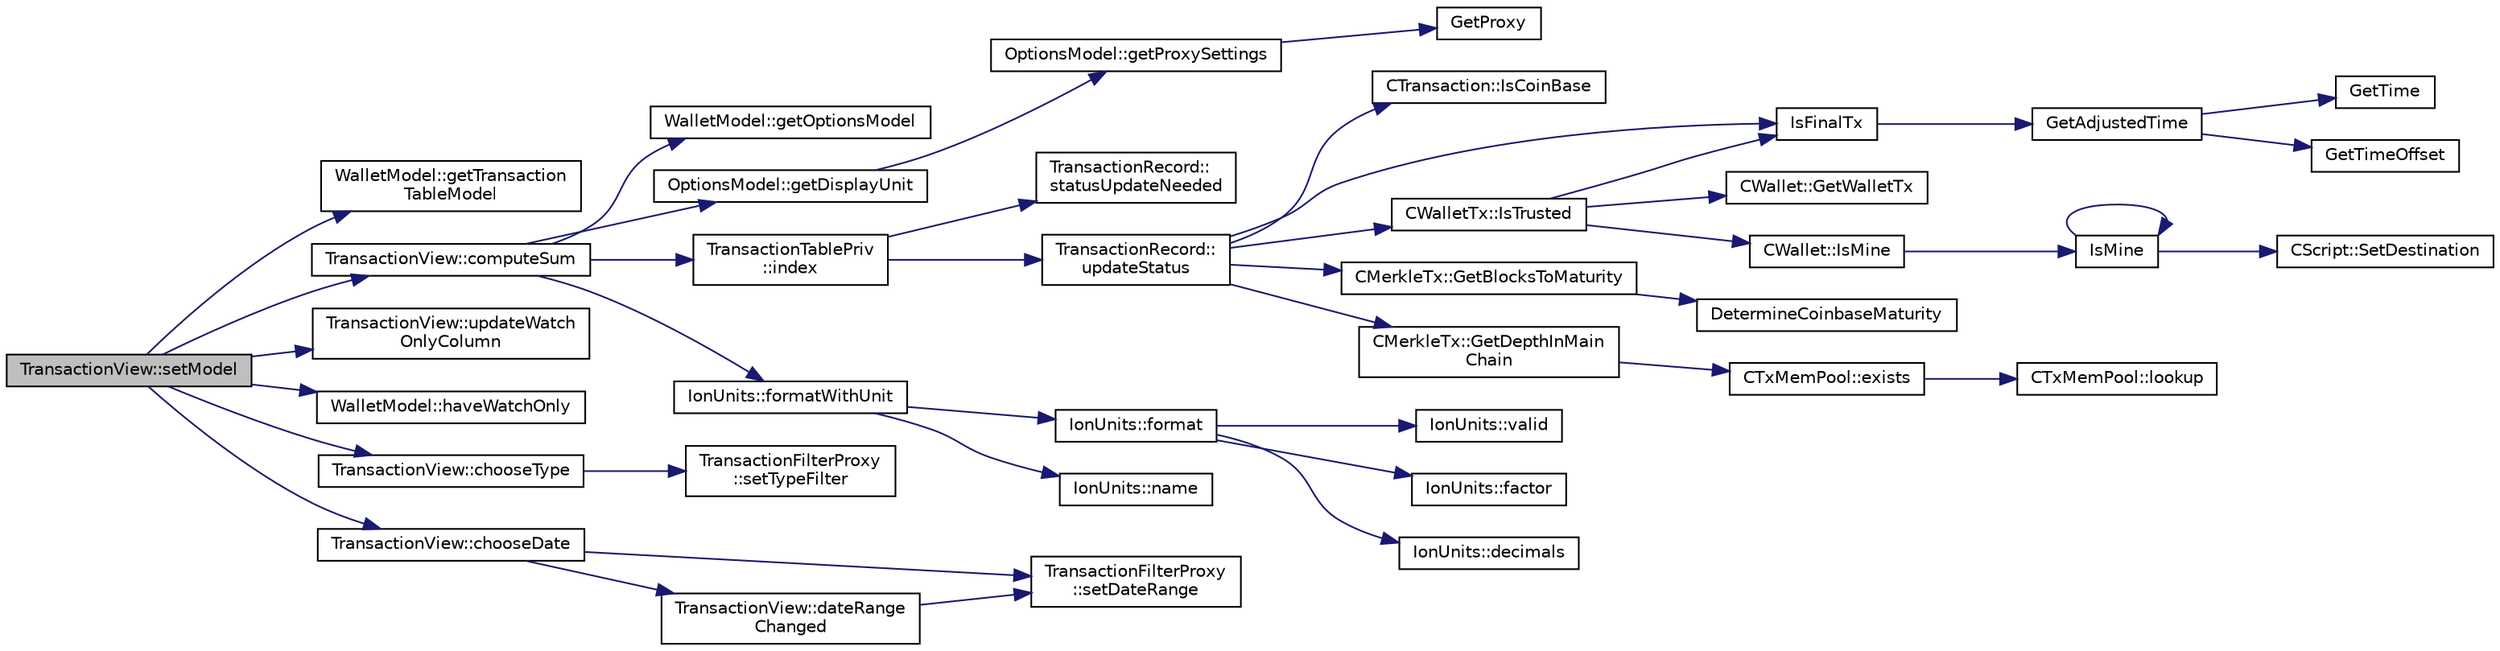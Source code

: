 digraph "TransactionView::setModel"
{
  edge [fontname="Helvetica",fontsize="10",labelfontname="Helvetica",labelfontsize="10"];
  node [fontname="Helvetica",fontsize="10",shape=record];
  rankdir="LR";
  Node268 [label="TransactionView::setModel",height=0.2,width=0.4,color="black", fillcolor="grey75", style="filled", fontcolor="black"];
  Node268 -> Node269 [color="midnightblue",fontsize="10",style="solid",fontname="Helvetica"];
  Node269 [label="WalletModel::getTransaction\lTableModel",height=0.2,width=0.4,color="black", fillcolor="white", style="filled",URL="$d4/d27/class_wallet_model.html#afe9f7d149f1e8335033c69dab1dc277d"];
  Node268 -> Node270 [color="midnightblue",fontsize="10",style="solid",fontname="Helvetica"];
  Node270 [label="TransactionView::computeSum",height=0.2,width=0.4,color="black", fillcolor="white", style="filled",URL="$d2/d2c/class_transaction_view.html#abb2ea48a61bb12a0dda9d63952adc50e",tooltip="Compute sum of all selected transactions. "];
  Node270 -> Node271 [color="midnightblue",fontsize="10",style="solid",fontname="Helvetica"];
  Node271 [label="WalletModel::getOptionsModel",height=0.2,width=0.4,color="black", fillcolor="white", style="filled",URL="$d4/d27/class_wallet_model.html#a96d53e56b3f8f07537ea2523f7a7d300"];
  Node270 -> Node272 [color="midnightblue",fontsize="10",style="solid",fontname="Helvetica"];
  Node272 [label="OptionsModel::getDisplayUnit",height=0.2,width=0.4,color="black", fillcolor="white", style="filled",URL="$da/d1f/class_options_model.html#a3b6e4d4ef42be3aaba315b8cd14f468e"];
  Node272 -> Node273 [color="midnightblue",fontsize="10",style="solid",fontname="Helvetica"];
  Node273 [label="OptionsModel::getProxySettings",height=0.2,width=0.4,color="black", fillcolor="white", style="filled",URL="$da/d1f/class_options_model.html#a0fa582a801df3753c2c50840c40bb350"];
  Node273 -> Node274 [color="midnightblue",fontsize="10",style="solid",fontname="Helvetica"];
  Node274 [label="GetProxy",height=0.2,width=0.4,color="black", fillcolor="white", style="filled",URL="$d0/d0e/netbase_8cpp.html#a4e67b39fc1769663260d791d2f4d049d"];
  Node270 -> Node275 [color="midnightblue",fontsize="10",style="solid",fontname="Helvetica"];
  Node275 [label="TransactionTablePriv\l::index",height=0.2,width=0.4,color="black", fillcolor="white", style="filled",URL="$d2/ddb/class_transaction_table_priv.html#ac692aa6aa7820e80accc971c70e0fae5"];
  Node275 -> Node276 [color="midnightblue",fontsize="10",style="solid",fontname="Helvetica"];
  Node276 [label="TransactionRecord::\lstatusUpdateNeeded",height=0.2,width=0.4,color="black", fillcolor="white", style="filled",URL="$d1/da7/class_transaction_record.html#aaca6757b7b300151694021be6af18d11",tooltip="Return whether a status update is needed. "];
  Node275 -> Node277 [color="midnightblue",fontsize="10",style="solid",fontname="Helvetica"];
  Node277 [label="TransactionRecord::\lupdateStatus",height=0.2,width=0.4,color="black", fillcolor="white", style="filled",URL="$d1/da7/class_transaction_record.html#a9b643dd885a790ae511705a1446556be",tooltip="Update status from core wallet tx. "];
  Node277 -> Node278 [color="midnightblue",fontsize="10",style="solid",fontname="Helvetica"];
  Node278 [label="CTransaction::IsCoinBase",height=0.2,width=0.4,color="black", fillcolor="white", style="filled",URL="$df/d43/class_c_transaction.html#a96256e8ac1bf79ad9c057e48c41132dd"];
  Node277 -> Node279 [color="midnightblue",fontsize="10",style="solid",fontname="Helvetica"];
  Node279 [label="CWalletTx::IsTrusted",height=0.2,width=0.4,color="black", fillcolor="white", style="filled",URL="$d6/d53/class_c_wallet_tx.html#a71efb0d5b5def8ae00a1d74b8741bfcb"];
  Node279 -> Node280 [color="midnightblue",fontsize="10",style="solid",fontname="Helvetica"];
  Node280 [label="IsFinalTx",height=0.2,width=0.4,color="black", fillcolor="white", style="filled",URL="$df/d0a/main_8cpp.html#adc332cd7ac94e639bb4239618341be19"];
  Node280 -> Node281 [color="midnightblue",fontsize="10",style="solid",fontname="Helvetica"];
  Node281 [label="GetAdjustedTime",height=0.2,width=0.4,color="black", fillcolor="white", style="filled",URL="$df/d2d/util_8cpp.html#a09f81b9c7650f898cf3cf305b87547e6"];
  Node281 -> Node282 [color="midnightblue",fontsize="10",style="solid",fontname="Helvetica"];
  Node282 [label="GetTime",height=0.2,width=0.4,color="black", fillcolor="white", style="filled",URL="$df/d2d/util_8cpp.html#a46fac5fba8ba905b5f9acb364f5d8c6f"];
  Node281 -> Node283 [color="midnightblue",fontsize="10",style="solid",fontname="Helvetica"];
  Node283 [label="GetTimeOffset",height=0.2,width=0.4,color="black", fillcolor="white", style="filled",URL="$df/d2d/util_8cpp.html#a50ca5344c75631267633f15cfe5e983e"];
  Node279 -> Node284 [color="midnightblue",fontsize="10",style="solid",fontname="Helvetica"];
  Node284 [label="CWallet::GetWalletTx",height=0.2,width=0.4,color="black", fillcolor="white", style="filled",URL="$d2/de5/class_c_wallet.html#ac496716bb889a5934fa27398aeb2330a"];
  Node279 -> Node285 [color="midnightblue",fontsize="10",style="solid",fontname="Helvetica"];
  Node285 [label="CWallet::IsMine",height=0.2,width=0.4,color="black", fillcolor="white", style="filled",URL="$d2/de5/class_c_wallet.html#a4eada57edc1c443564b8cc9b853d955c"];
  Node285 -> Node286 [color="midnightblue",fontsize="10",style="solid",fontname="Helvetica"];
  Node286 [label="IsMine",height=0.2,width=0.4,color="black", fillcolor="white", style="filled",URL="$dd/d0f/script_8cpp.html#adc59cf67d903c1ba1ef225561b85bfce"];
  Node286 -> Node287 [color="midnightblue",fontsize="10",style="solid",fontname="Helvetica"];
  Node287 [label="CScript::SetDestination",height=0.2,width=0.4,color="black", fillcolor="white", style="filled",URL="$d9/d4b/class_c_script.html#ad1b5a9077241aa06116040c4f1b7c31e"];
  Node286 -> Node286 [color="midnightblue",fontsize="10",style="solid",fontname="Helvetica"];
  Node277 -> Node288 [color="midnightblue",fontsize="10",style="solid",fontname="Helvetica"];
  Node288 [label="CMerkleTx::GetBlocksToMaturity",height=0.2,width=0.4,color="black", fillcolor="white", style="filled",URL="$d1/dff/class_c_merkle_tx.html#a69ebd437f7b44169659c3527fe73b6ab"];
  Node288 -> Node289 [color="midnightblue",fontsize="10",style="solid",fontname="Helvetica"];
  Node289 [label="DetermineCoinbaseMaturity",height=0.2,width=0.4,color="black", fillcolor="white", style="filled",URL="$d1/d08/proofs_8cpp.html#a97478c8207cae73889a6b1fbbc3c67e3",tooltip="Determine Coinbase Maturity (generally not a good idea - done so to increase speed) ..."];
  Node277 -> Node290 [color="midnightblue",fontsize="10",style="solid",fontname="Helvetica"];
  Node290 [label="CMerkleTx::GetDepthInMain\lChain",height=0.2,width=0.4,color="black", fillcolor="white", style="filled",URL="$d1/dff/class_c_merkle_tx.html#a887a9f1a0b7fc64b43e42cec76b38ef9"];
  Node290 -> Node291 [color="midnightblue",fontsize="10",style="solid",fontname="Helvetica"];
  Node291 [label="CTxMemPool::exists",height=0.2,width=0.4,color="black", fillcolor="white", style="filled",URL="$db/d98/class_c_tx_mem_pool.html#a8b7a13b5289ab839d4460f41a7da9789"];
  Node291 -> Node292 [color="midnightblue",fontsize="10",style="solid",fontname="Helvetica"];
  Node292 [label="CTxMemPool::lookup",height=0.2,width=0.4,color="black", fillcolor="white", style="filled",URL="$db/d98/class_c_tx_mem_pool.html#ad6d9966cdeb4b6586f7186e709b4e77e"];
  Node277 -> Node280 [color="midnightblue",fontsize="10",style="solid",fontname="Helvetica"];
  Node270 -> Node293 [color="midnightblue",fontsize="10",style="solid",fontname="Helvetica"];
  Node293 [label="IonUnits::formatWithUnit",height=0.2,width=0.4,color="black", fillcolor="white", style="filled",URL="$d7/dab/class_ion_units.html#a07052cd4b4b8496b73ffe657432a8624",tooltip="Format as string (with unit) "];
  Node293 -> Node294 [color="midnightblue",fontsize="10",style="solid",fontname="Helvetica"];
  Node294 [label="IonUnits::format",height=0.2,width=0.4,color="black", fillcolor="white", style="filled",URL="$d7/dab/class_ion_units.html#a7cf8cdbd0a24c418ae91b511fac5bee4",tooltip="Format as string. "];
  Node294 -> Node295 [color="midnightblue",fontsize="10",style="solid",fontname="Helvetica"];
  Node295 [label="IonUnits::valid",height=0.2,width=0.4,color="black", fillcolor="white", style="filled",URL="$d7/dab/class_ion_units.html#a23c5b1306ed473dbb2375a6675a2ce13",tooltip="Is unit ID valid? "];
  Node294 -> Node296 [color="midnightblue",fontsize="10",style="solid",fontname="Helvetica"];
  Node296 [label="IonUnits::factor",height=0.2,width=0.4,color="black", fillcolor="white", style="filled",URL="$d7/dab/class_ion_units.html#a210814a200496caf63083ed4abd1bd24",tooltip="Number of Satoshis (1e-8) per unit. "];
  Node294 -> Node297 [color="midnightblue",fontsize="10",style="solid",fontname="Helvetica"];
  Node297 [label="IonUnits::decimals",height=0.2,width=0.4,color="black", fillcolor="white", style="filled",URL="$d7/dab/class_ion_units.html#a5e9c7a5b666b858c171760273c51c9d7",tooltip="Number of decimals left. "];
  Node293 -> Node298 [color="midnightblue",fontsize="10",style="solid",fontname="Helvetica"];
  Node298 [label="IonUnits::name",height=0.2,width=0.4,color="black", fillcolor="white", style="filled",URL="$d7/dab/class_ion_units.html#a5bb4881389b09aeeb0bc235e87e0a42f",tooltip="Short name. "];
  Node268 -> Node299 [color="midnightblue",fontsize="10",style="solid",fontname="Helvetica"];
  Node299 [label="TransactionView::updateWatch\lOnlyColumn",height=0.2,width=0.4,color="black", fillcolor="white", style="filled",URL="$d2/d2c/class_transaction_view.html#a4f0b28d3a8557d6f490f250bf74b7d5d"];
  Node268 -> Node300 [color="midnightblue",fontsize="10",style="solid",fontname="Helvetica"];
  Node300 [label="WalletModel::haveWatchOnly",height=0.2,width=0.4,color="black", fillcolor="white", style="filled",URL="$d4/d27/class_wallet_model.html#ab5e8e946e9ac3ddc9dc6a203e61968e2"];
  Node268 -> Node301 [color="midnightblue",fontsize="10",style="solid",fontname="Helvetica"];
  Node301 [label="TransactionView::chooseType",height=0.2,width=0.4,color="black", fillcolor="white", style="filled",URL="$d2/d2c/class_transaction_view.html#a590f0edc4ab4d59f88d7fc494e852f80"];
  Node301 -> Node302 [color="midnightblue",fontsize="10",style="solid",fontname="Helvetica"];
  Node302 [label="TransactionFilterProxy\l::setTypeFilter",height=0.2,width=0.4,color="black", fillcolor="white", style="filled",URL="$d2/ddd/class_transaction_filter_proxy.html#af28eee58aee7585b71f057d044408106"];
  Node268 -> Node303 [color="midnightblue",fontsize="10",style="solid",fontname="Helvetica"];
  Node303 [label="TransactionView::chooseDate",height=0.2,width=0.4,color="black", fillcolor="white", style="filled",URL="$d2/d2c/class_transaction_view.html#abd49a0777b14f7bf5a72a4d5901d033d"];
  Node303 -> Node304 [color="midnightblue",fontsize="10",style="solid",fontname="Helvetica"];
  Node304 [label="TransactionFilterProxy\l::setDateRange",height=0.2,width=0.4,color="black", fillcolor="white", style="filled",URL="$d2/ddd/class_transaction_filter_proxy.html#ad57cc552db9ce70bb4e8e1c12909992d"];
  Node303 -> Node305 [color="midnightblue",fontsize="10",style="solid",fontname="Helvetica"];
  Node305 [label="TransactionView::dateRange\lChanged",height=0.2,width=0.4,color="black", fillcolor="white", style="filled",URL="$d2/d2c/class_transaction_view.html#ab9000969ec2cc3617b9c06caf33e747a"];
  Node305 -> Node304 [color="midnightblue",fontsize="10",style="solid",fontname="Helvetica"];
}
